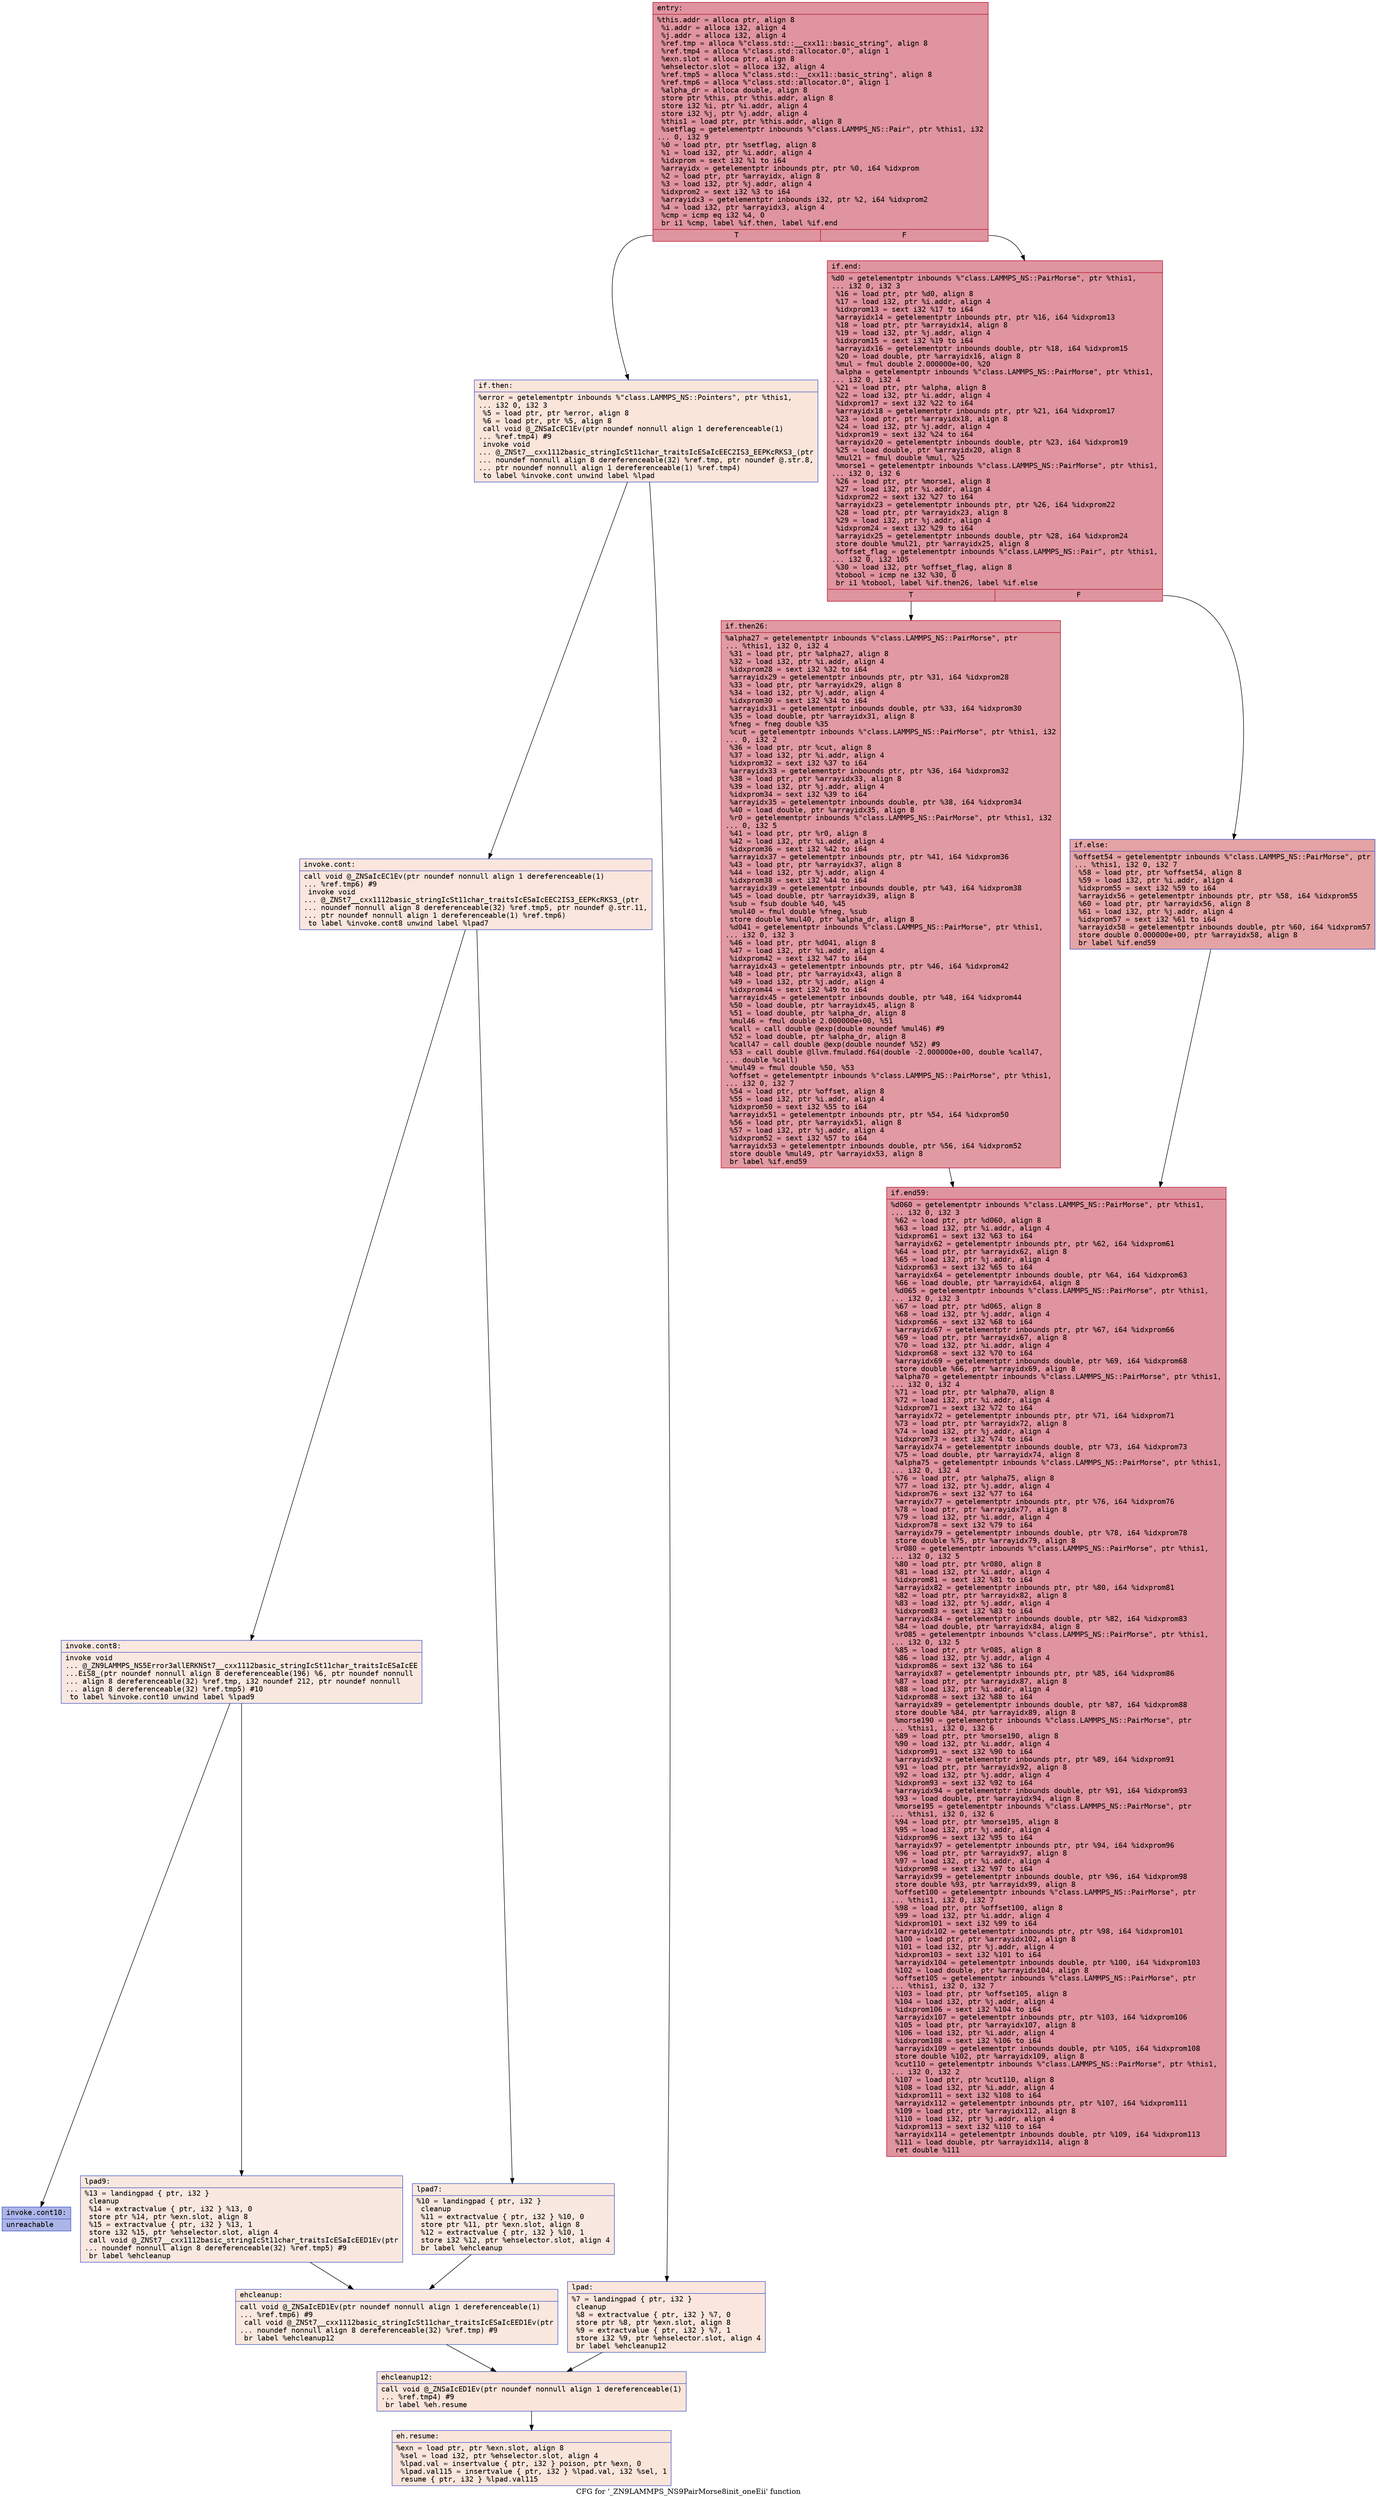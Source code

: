 digraph "CFG for '_ZN9LAMMPS_NS9PairMorse8init_oneEii' function" {
	label="CFG for '_ZN9LAMMPS_NS9PairMorse8init_oneEii' function";

	Node0x562dfdf81590 [shape=record,color="#b70d28ff", style=filled, fillcolor="#b70d2870" fontname="Courier",label="{entry:\l|  %this.addr = alloca ptr, align 8\l  %i.addr = alloca i32, align 4\l  %j.addr = alloca i32, align 4\l  %ref.tmp = alloca %\"class.std::__cxx11::basic_string\", align 8\l  %ref.tmp4 = alloca %\"class.std::allocator.0\", align 1\l  %exn.slot = alloca ptr, align 8\l  %ehselector.slot = alloca i32, align 4\l  %ref.tmp5 = alloca %\"class.std::__cxx11::basic_string\", align 8\l  %ref.tmp6 = alloca %\"class.std::allocator.0\", align 1\l  %alpha_dr = alloca double, align 8\l  store ptr %this, ptr %this.addr, align 8\l  store i32 %i, ptr %i.addr, align 4\l  store i32 %j, ptr %j.addr, align 4\l  %this1 = load ptr, ptr %this.addr, align 8\l  %setflag = getelementptr inbounds %\"class.LAMMPS_NS::Pair\", ptr %this1, i32\l... 0, i32 9\l  %0 = load ptr, ptr %setflag, align 8\l  %1 = load i32, ptr %i.addr, align 4\l  %idxprom = sext i32 %1 to i64\l  %arrayidx = getelementptr inbounds ptr, ptr %0, i64 %idxprom\l  %2 = load ptr, ptr %arrayidx, align 8\l  %3 = load i32, ptr %j.addr, align 4\l  %idxprom2 = sext i32 %3 to i64\l  %arrayidx3 = getelementptr inbounds i32, ptr %2, i64 %idxprom2\l  %4 = load i32, ptr %arrayidx3, align 4\l  %cmp = icmp eq i32 %4, 0\l  br i1 %cmp, label %if.then, label %if.end\l|{<s0>T|<s1>F}}"];
	Node0x562dfdf81590:s0 -> Node0x562dfdf82f30[tooltip="entry -> if.then\nProbability 0.00%" ];
	Node0x562dfdf81590:s1 -> Node0x562dfdf82fa0[tooltip="entry -> if.end\nProbability 100.00%" ];
	Node0x562dfdf82f30 [shape=record,color="#3d50c3ff", style=filled, fillcolor="#f4c5ad70" fontname="Courier",label="{if.then:\l|  %error = getelementptr inbounds %\"class.LAMMPS_NS::Pointers\", ptr %this1,\l... i32 0, i32 3\l  %5 = load ptr, ptr %error, align 8\l  %6 = load ptr, ptr %5, align 8\l  call void @_ZNSaIcEC1Ev(ptr noundef nonnull align 1 dereferenceable(1)\l... %ref.tmp4) #9\l  invoke void\l... @_ZNSt7__cxx1112basic_stringIcSt11char_traitsIcESaIcEEC2IS3_EEPKcRKS3_(ptr\l... noundef nonnull align 8 dereferenceable(32) %ref.tmp, ptr noundef @.str.8,\l... ptr noundef nonnull align 1 dereferenceable(1) %ref.tmp4)\l          to label %invoke.cont unwind label %lpad\l}"];
	Node0x562dfdf82f30 -> Node0x562dfdf83420[tooltip="if.then -> invoke.cont\nProbability 50.00%" ];
	Node0x562dfdf82f30 -> Node0x562dfdf819d0[tooltip="if.then -> lpad\nProbability 50.00%" ];
	Node0x562dfdf83420 [shape=record,color="#3d50c3ff", style=filled, fillcolor="#f3c7b170" fontname="Courier",label="{invoke.cont:\l|  call void @_ZNSaIcEC1Ev(ptr noundef nonnull align 1 dereferenceable(1)\l... %ref.tmp6) #9\l  invoke void\l... @_ZNSt7__cxx1112basic_stringIcSt11char_traitsIcESaIcEEC2IS3_EEPKcRKS3_(ptr\l... noundef nonnull align 8 dereferenceable(32) %ref.tmp5, ptr noundef @.str.11,\l... ptr noundef nonnull align 1 dereferenceable(1) %ref.tmp6)\l          to label %invoke.cont8 unwind label %lpad7\l}"];
	Node0x562dfdf83420 -> Node0x562dfdf83980[tooltip="invoke.cont -> invoke.cont8\nProbability 50.00%" ];
	Node0x562dfdf83420 -> Node0x562dfdf839d0[tooltip="invoke.cont -> lpad7\nProbability 50.00%" ];
	Node0x562dfdf83980 [shape=record,color="#3d50c3ff", style=filled, fillcolor="#f1ccb870" fontname="Courier",label="{invoke.cont8:\l|  invoke void\l... @_ZN9LAMMPS_NS5Error3allERKNSt7__cxx1112basic_stringIcSt11char_traitsIcESaIcEE\l...EiS8_(ptr noundef nonnull align 8 dereferenceable(196) %6, ptr noundef nonnull\l... align 8 dereferenceable(32) %ref.tmp, i32 noundef 212, ptr noundef nonnull\l... align 8 dereferenceable(32) %ref.tmp5) #10\l          to label %invoke.cont10 unwind label %lpad9\l}"];
	Node0x562dfdf83980 -> Node0x562dfdf81ae0[tooltip="invoke.cont8 -> invoke.cont10\nProbability 0.00%" ];
	Node0x562dfdf83980 -> Node0x562dfdf83bf0[tooltip="invoke.cont8 -> lpad9\nProbability 100.00%" ];
	Node0x562dfdf81ae0 [shape=record,color="#3d50c3ff", style=filled, fillcolor="#4358cb70" fontname="Courier",label="{invoke.cont10:\l|  unreachable\l}"];
	Node0x562dfdf819d0 [shape=record,color="#3d50c3ff", style=filled, fillcolor="#f3c7b170" fontname="Courier",label="{lpad:\l|  %7 = landingpad \{ ptr, i32 \}\l          cleanup\l  %8 = extractvalue \{ ptr, i32 \} %7, 0\l  store ptr %8, ptr %exn.slot, align 8\l  %9 = extractvalue \{ ptr, i32 \} %7, 1\l  store i32 %9, ptr %ehselector.slot, align 4\l  br label %ehcleanup12\l}"];
	Node0x562dfdf819d0 -> Node0x562dfdf840f0[tooltip="lpad -> ehcleanup12\nProbability 100.00%" ];
	Node0x562dfdf839d0 [shape=record,color="#3d50c3ff", style=filled, fillcolor="#f1ccb870" fontname="Courier",label="{lpad7:\l|  %10 = landingpad \{ ptr, i32 \}\l          cleanup\l  %11 = extractvalue \{ ptr, i32 \} %10, 0\l  store ptr %11, ptr %exn.slot, align 8\l  %12 = extractvalue \{ ptr, i32 \} %10, 1\l  store i32 %12, ptr %ehselector.slot, align 4\l  br label %ehcleanup\l}"];
	Node0x562dfdf839d0 -> Node0x562dfdf84440[tooltip="lpad7 -> ehcleanup\nProbability 100.00%" ];
	Node0x562dfdf83bf0 [shape=record,color="#3d50c3ff", style=filled, fillcolor="#f1ccb870" fontname="Courier",label="{lpad9:\l|  %13 = landingpad \{ ptr, i32 \}\l          cleanup\l  %14 = extractvalue \{ ptr, i32 \} %13, 0\l  store ptr %14, ptr %exn.slot, align 8\l  %15 = extractvalue \{ ptr, i32 \} %13, 1\l  store i32 %15, ptr %ehselector.slot, align 4\l  call void @_ZNSt7__cxx1112basic_stringIcSt11char_traitsIcESaIcEED1Ev(ptr\l... noundef nonnull align 8 dereferenceable(32) %ref.tmp5) #9\l  br label %ehcleanup\l}"];
	Node0x562dfdf83bf0 -> Node0x562dfdf84440[tooltip="lpad9 -> ehcleanup\nProbability 100.00%" ];
	Node0x562dfdf84440 [shape=record,color="#3d50c3ff", style=filled, fillcolor="#f2cab570" fontname="Courier",label="{ehcleanup:\l|  call void @_ZNSaIcED1Ev(ptr noundef nonnull align 1 dereferenceable(1)\l... %ref.tmp6) #9\l  call void @_ZNSt7__cxx1112basic_stringIcSt11char_traitsIcESaIcEED1Ev(ptr\l... noundef nonnull align 8 dereferenceable(32) %ref.tmp) #9\l  br label %ehcleanup12\l}"];
	Node0x562dfdf84440 -> Node0x562dfdf840f0[tooltip="ehcleanup -> ehcleanup12\nProbability 100.00%" ];
	Node0x562dfdf840f0 [shape=record,color="#3d50c3ff", style=filled, fillcolor="#f4c5ad70" fontname="Courier",label="{ehcleanup12:\l|  call void @_ZNSaIcED1Ev(ptr noundef nonnull align 1 dereferenceable(1)\l... %ref.tmp4) #9\l  br label %eh.resume\l}"];
	Node0x562dfdf840f0 -> Node0x562dfdf84cf0[tooltip="ehcleanup12 -> eh.resume\nProbability 100.00%" ];
	Node0x562dfdf82fa0 [shape=record,color="#b70d28ff", style=filled, fillcolor="#b70d2870" fontname="Courier",label="{if.end:\l|  %d0 = getelementptr inbounds %\"class.LAMMPS_NS::PairMorse\", ptr %this1,\l... i32 0, i32 3\l  %16 = load ptr, ptr %d0, align 8\l  %17 = load i32, ptr %i.addr, align 4\l  %idxprom13 = sext i32 %17 to i64\l  %arrayidx14 = getelementptr inbounds ptr, ptr %16, i64 %idxprom13\l  %18 = load ptr, ptr %arrayidx14, align 8\l  %19 = load i32, ptr %j.addr, align 4\l  %idxprom15 = sext i32 %19 to i64\l  %arrayidx16 = getelementptr inbounds double, ptr %18, i64 %idxprom15\l  %20 = load double, ptr %arrayidx16, align 8\l  %mul = fmul double 2.000000e+00, %20\l  %alpha = getelementptr inbounds %\"class.LAMMPS_NS::PairMorse\", ptr %this1,\l... i32 0, i32 4\l  %21 = load ptr, ptr %alpha, align 8\l  %22 = load i32, ptr %i.addr, align 4\l  %idxprom17 = sext i32 %22 to i64\l  %arrayidx18 = getelementptr inbounds ptr, ptr %21, i64 %idxprom17\l  %23 = load ptr, ptr %arrayidx18, align 8\l  %24 = load i32, ptr %j.addr, align 4\l  %idxprom19 = sext i32 %24 to i64\l  %arrayidx20 = getelementptr inbounds double, ptr %23, i64 %idxprom19\l  %25 = load double, ptr %arrayidx20, align 8\l  %mul21 = fmul double %mul, %25\l  %morse1 = getelementptr inbounds %\"class.LAMMPS_NS::PairMorse\", ptr %this1,\l... i32 0, i32 6\l  %26 = load ptr, ptr %morse1, align 8\l  %27 = load i32, ptr %i.addr, align 4\l  %idxprom22 = sext i32 %27 to i64\l  %arrayidx23 = getelementptr inbounds ptr, ptr %26, i64 %idxprom22\l  %28 = load ptr, ptr %arrayidx23, align 8\l  %29 = load i32, ptr %j.addr, align 4\l  %idxprom24 = sext i32 %29 to i64\l  %arrayidx25 = getelementptr inbounds double, ptr %28, i64 %idxprom24\l  store double %mul21, ptr %arrayidx25, align 8\l  %offset_flag = getelementptr inbounds %\"class.LAMMPS_NS::Pair\", ptr %this1,\l... i32 0, i32 105\l  %30 = load i32, ptr %offset_flag, align 8\l  %tobool = icmp ne i32 %30, 0\l  br i1 %tobool, label %if.then26, label %if.else\l|{<s0>T|<s1>F}}"];
	Node0x562dfdf82fa0:s0 -> Node0x562dfdf5d210[tooltip="if.end -> if.then26\nProbability 62.50%" ];
	Node0x562dfdf82fa0:s1 -> Node0x562dfdf5d290[tooltip="if.end -> if.else\nProbability 37.50%" ];
	Node0x562dfdf5d210 [shape=record,color="#b70d28ff", style=filled, fillcolor="#bb1b2c70" fontname="Courier",label="{if.then26:\l|  %alpha27 = getelementptr inbounds %\"class.LAMMPS_NS::PairMorse\", ptr\l... %this1, i32 0, i32 4\l  %31 = load ptr, ptr %alpha27, align 8\l  %32 = load i32, ptr %i.addr, align 4\l  %idxprom28 = sext i32 %32 to i64\l  %arrayidx29 = getelementptr inbounds ptr, ptr %31, i64 %idxprom28\l  %33 = load ptr, ptr %arrayidx29, align 8\l  %34 = load i32, ptr %j.addr, align 4\l  %idxprom30 = sext i32 %34 to i64\l  %arrayidx31 = getelementptr inbounds double, ptr %33, i64 %idxprom30\l  %35 = load double, ptr %arrayidx31, align 8\l  %fneg = fneg double %35\l  %cut = getelementptr inbounds %\"class.LAMMPS_NS::PairMorse\", ptr %this1, i32\l... 0, i32 2\l  %36 = load ptr, ptr %cut, align 8\l  %37 = load i32, ptr %i.addr, align 4\l  %idxprom32 = sext i32 %37 to i64\l  %arrayidx33 = getelementptr inbounds ptr, ptr %36, i64 %idxprom32\l  %38 = load ptr, ptr %arrayidx33, align 8\l  %39 = load i32, ptr %j.addr, align 4\l  %idxprom34 = sext i32 %39 to i64\l  %arrayidx35 = getelementptr inbounds double, ptr %38, i64 %idxprom34\l  %40 = load double, ptr %arrayidx35, align 8\l  %r0 = getelementptr inbounds %\"class.LAMMPS_NS::PairMorse\", ptr %this1, i32\l... 0, i32 5\l  %41 = load ptr, ptr %r0, align 8\l  %42 = load i32, ptr %i.addr, align 4\l  %idxprom36 = sext i32 %42 to i64\l  %arrayidx37 = getelementptr inbounds ptr, ptr %41, i64 %idxprom36\l  %43 = load ptr, ptr %arrayidx37, align 8\l  %44 = load i32, ptr %j.addr, align 4\l  %idxprom38 = sext i32 %44 to i64\l  %arrayidx39 = getelementptr inbounds double, ptr %43, i64 %idxprom38\l  %45 = load double, ptr %arrayidx39, align 8\l  %sub = fsub double %40, %45\l  %mul40 = fmul double %fneg, %sub\l  store double %mul40, ptr %alpha_dr, align 8\l  %d041 = getelementptr inbounds %\"class.LAMMPS_NS::PairMorse\", ptr %this1,\l... i32 0, i32 3\l  %46 = load ptr, ptr %d041, align 8\l  %47 = load i32, ptr %i.addr, align 4\l  %idxprom42 = sext i32 %47 to i64\l  %arrayidx43 = getelementptr inbounds ptr, ptr %46, i64 %idxprom42\l  %48 = load ptr, ptr %arrayidx43, align 8\l  %49 = load i32, ptr %j.addr, align 4\l  %idxprom44 = sext i32 %49 to i64\l  %arrayidx45 = getelementptr inbounds double, ptr %48, i64 %idxprom44\l  %50 = load double, ptr %arrayidx45, align 8\l  %51 = load double, ptr %alpha_dr, align 8\l  %mul46 = fmul double 2.000000e+00, %51\l  %call = call double @exp(double noundef %mul46) #9\l  %52 = load double, ptr %alpha_dr, align 8\l  %call47 = call double @exp(double noundef %52) #9\l  %53 = call double @llvm.fmuladd.f64(double -2.000000e+00, double %call47,\l... double %call)\l  %mul49 = fmul double %50, %53\l  %offset = getelementptr inbounds %\"class.LAMMPS_NS::PairMorse\", ptr %this1,\l... i32 0, i32 7\l  %54 = load ptr, ptr %offset, align 8\l  %55 = load i32, ptr %i.addr, align 4\l  %idxprom50 = sext i32 %55 to i64\l  %arrayidx51 = getelementptr inbounds ptr, ptr %54, i64 %idxprom50\l  %56 = load ptr, ptr %arrayidx51, align 8\l  %57 = load i32, ptr %j.addr, align 4\l  %idxprom52 = sext i32 %57 to i64\l  %arrayidx53 = getelementptr inbounds double, ptr %56, i64 %idxprom52\l  store double %mul49, ptr %arrayidx53, align 8\l  br label %if.end59\l}"];
	Node0x562dfdf5d210 -> Node0x562dfdf60300[tooltip="if.then26 -> if.end59\nProbability 100.00%" ];
	Node0x562dfdf5d290 [shape=record,color="#3d50c3ff", style=filled, fillcolor="#c32e3170" fontname="Courier",label="{if.else:\l|  %offset54 = getelementptr inbounds %\"class.LAMMPS_NS::PairMorse\", ptr\l... %this1, i32 0, i32 7\l  %58 = load ptr, ptr %offset54, align 8\l  %59 = load i32, ptr %i.addr, align 4\l  %idxprom55 = sext i32 %59 to i64\l  %arrayidx56 = getelementptr inbounds ptr, ptr %58, i64 %idxprom55\l  %60 = load ptr, ptr %arrayidx56, align 8\l  %61 = load i32, ptr %j.addr, align 4\l  %idxprom57 = sext i32 %61 to i64\l  %arrayidx58 = getelementptr inbounds double, ptr %60, i64 %idxprom57\l  store double 0.000000e+00, ptr %arrayidx58, align 8\l  br label %if.end59\l}"];
	Node0x562dfdf5d290 -> Node0x562dfdf60300[tooltip="if.else -> if.end59\nProbability 100.00%" ];
	Node0x562dfdf60300 [shape=record,color="#b70d28ff", style=filled, fillcolor="#b70d2870" fontname="Courier",label="{if.end59:\l|  %d060 = getelementptr inbounds %\"class.LAMMPS_NS::PairMorse\", ptr %this1,\l... i32 0, i32 3\l  %62 = load ptr, ptr %d060, align 8\l  %63 = load i32, ptr %i.addr, align 4\l  %idxprom61 = sext i32 %63 to i64\l  %arrayidx62 = getelementptr inbounds ptr, ptr %62, i64 %idxprom61\l  %64 = load ptr, ptr %arrayidx62, align 8\l  %65 = load i32, ptr %j.addr, align 4\l  %idxprom63 = sext i32 %65 to i64\l  %arrayidx64 = getelementptr inbounds double, ptr %64, i64 %idxprom63\l  %66 = load double, ptr %arrayidx64, align 8\l  %d065 = getelementptr inbounds %\"class.LAMMPS_NS::PairMorse\", ptr %this1,\l... i32 0, i32 3\l  %67 = load ptr, ptr %d065, align 8\l  %68 = load i32, ptr %j.addr, align 4\l  %idxprom66 = sext i32 %68 to i64\l  %arrayidx67 = getelementptr inbounds ptr, ptr %67, i64 %idxprom66\l  %69 = load ptr, ptr %arrayidx67, align 8\l  %70 = load i32, ptr %i.addr, align 4\l  %idxprom68 = sext i32 %70 to i64\l  %arrayidx69 = getelementptr inbounds double, ptr %69, i64 %idxprom68\l  store double %66, ptr %arrayidx69, align 8\l  %alpha70 = getelementptr inbounds %\"class.LAMMPS_NS::PairMorse\", ptr %this1,\l... i32 0, i32 4\l  %71 = load ptr, ptr %alpha70, align 8\l  %72 = load i32, ptr %i.addr, align 4\l  %idxprom71 = sext i32 %72 to i64\l  %arrayidx72 = getelementptr inbounds ptr, ptr %71, i64 %idxprom71\l  %73 = load ptr, ptr %arrayidx72, align 8\l  %74 = load i32, ptr %j.addr, align 4\l  %idxprom73 = sext i32 %74 to i64\l  %arrayidx74 = getelementptr inbounds double, ptr %73, i64 %idxprom73\l  %75 = load double, ptr %arrayidx74, align 8\l  %alpha75 = getelementptr inbounds %\"class.LAMMPS_NS::PairMorse\", ptr %this1,\l... i32 0, i32 4\l  %76 = load ptr, ptr %alpha75, align 8\l  %77 = load i32, ptr %j.addr, align 4\l  %idxprom76 = sext i32 %77 to i64\l  %arrayidx77 = getelementptr inbounds ptr, ptr %76, i64 %idxprom76\l  %78 = load ptr, ptr %arrayidx77, align 8\l  %79 = load i32, ptr %i.addr, align 4\l  %idxprom78 = sext i32 %79 to i64\l  %arrayidx79 = getelementptr inbounds double, ptr %78, i64 %idxprom78\l  store double %75, ptr %arrayidx79, align 8\l  %r080 = getelementptr inbounds %\"class.LAMMPS_NS::PairMorse\", ptr %this1,\l... i32 0, i32 5\l  %80 = load ptr, ptr %r080, align 8\l  %81 = load i32, ptr %i.addr, align 4\l  %idxprom81 = sext i32 %81 to i64\l  %arrayidx82 = getelementptr inbounds ptr, ptr %80, i64 %idxprom81\l  %82 = load ptr, ptr %arrayidx82, align 8\l  %83 = load i32, ptr %j.addr, align 4\l  %idxprom83 = sext i32 %83 to i64\l  %arrayidx84 = getelementptr inbounds double, ptr %82, i64 %idxprom83\l  %84 = load double, ptr %arrayidx84, align 8\l  %r085 = getelementptr inbounds %\"class.LAMMPS_NS::PairMorse\", ptr %this1,\l... i32 0, i32 5\l  %85 = load ptr, ptr %r085, align 8\l  %86 = load i32, ptr %j.addr, align 4\l  %idxprom86 = sext i32 %86 to i64\l  %arrayidx87 = getelementptr inbounds ptr, ptr %85, i64 %idxprom86\l  %87 = load ptr, ptr %arrayidx87, align 8\l  %88 = load i32, ptr %i.addr, align 4\l  %idxprom88 = sext i32 %88 to i64\l  %arrayidx89 = getelementptr inbounds double, ptr %87, i64 %idxprom88\l  store double %84, ptr %arrayidx89, align 8\l  %morse190 = getelementptr inbounds %\"class.LAMMPS_NS::PairMorse\", ptr\l... %this1, i32 0, i32 6\l  %89 = load ptr, ptr %morse190, align 8\l  %90 = load i32, ptr %i.addr, align 4\l  %idxprom91 = sext i32 %90 to i64\l  %arrayidx92 = getelementptr inbounds ptr, ptr %89, i64 %idxprom91\l  %91 = load ptr, ptr %arrayidx92, align 8\l  %92 = load i32, ptr %j.addr, align 4\l  %idxprom93 = sext i32 %92 to i64\l  %arrayidx94 = getelementptr inbounds double, ptr %91, i64 %idxprom93\l  %93 = load double, ptr %arrayidx94, align 8\l  %morse195 = getelementptr inbounds %\"class.LAMMPS_NS::PairMorse\", ptr\l... %this1, i32 0, i32 6\l  %94 = load ptr, ptr %morse195, align 8\l  %95 = load i32, ptr %j.addr, align 4\l  %idxprom96 = sext i32 %95 to i64\l  %arrayidx97 = getelementptr inbounds ptr, ptr %94, i64 %idxprom96\l  %96 = load ptr, ptr %arrayidx97, align 8\l  %97 = load i32, ptr %i.addr, align 4\l  %idxprom98 = sext i32 %97 to i64\l  %arrayidx99 = getelementptr inbounds double, ptr %96, i64 %idxprom98\l  store double %93, ptr %arrayidx99, align 8\l  %offset100 = getelementptr inbounds %\"class.LAMMPS_NS::PairMorse\", ptr\l... %this1, i32 0, i32 7\l  %98 = load ptr, ptr %offset100, align 8\l  %99 = load i32, ptr %i.addr, align 4\l  %idxprom101 = sext i32 %99 to i64\l  %arrayidx102 = getelementptr inbounds ptr, ptr %98, i64 %idxprom101\l  %100 = load ptr, ptr %arrayidx102, align 8\l  %101 = load i32, ptr %j.addr, align 4\l  %idxprom103 = sext i32 %101 to i64\l  %arrayidx104 = getelementptr inbounds double, ptr %100, i64 %idxprom103\l  %102 = load double, ptr %arrayidx104, align 8\l  %offset105 = getelementptr inbounds %\"class.LAMMPS_NS::PairMorse\", ptr\l... %this1, i32 0, i32 7\l  %103 = load ptr, ptr %offset105, align 8\l  %104 = load i32, ptr %j.addr, align 4\l  %idxprom106 = sext i32 %104 to i64\l  %arrayidx107 = getelementptr inbounds ptr, ptr %103, i64 %idxprom106\l  %105 = load ptr, ptr %arrayidx107, align 8\l  %106 = load i32, ptr %i.addr, align 4\l  %idxprom108 = sext i32 %106 to i64\l  %arrayidx109 = getelementptr inbounds double, ptr %105, i64 %idxprom108\l  store double %102, ptr %arrayidx109, align 8\l  %cut110 = getelementptr inbounds %\"class.LAMMPS_NS::PairMorse\", ptr %this1,\l... i32 0, i32 2\l  %107 = load ptr, ptr %cut110, align 8\l  %108 = load i32, ptr %i.addr, align 4\l  %idxprom111 = sext i32 %108 to i64\l  %arrayidx112 = getelementptr inbounds ptr, ptr %107, i64 %idxprom111\l  %109 = load ptr, ptr %arrayidx112, align 8\l  %110 = load i32, ptr %j.addr, align 4\l  %idxprom113 = sext i32 %110 to i64\l  %arrayidx114 = getelementptr inbounds double, ptr %109, i64 %idxprom113\l  %111 = load double, ptr %arrayidx114, align 8\l  ret double %111\l}"];
	Node0x562dfdf84cf0 [shape=record,color="#3d50c3ff", style=filled, fillcolor="#f4c5ad70" fontname="Courier",label="{eh.resume:\l|  %exn = load ptr, ptr %exn.slot, align 8\l  %sel = load i32, ptr %ehselector.slot, align 4\l  %lpad.val = insertvalue \{ ptr, i32 \} poison, ptr %exn, 0\l  %lpad.val115 = insertvalue \{ ptr, i32 \} %lpad.val, i32 %sel, 1\l  resume \{ ptr, i32 \} %lpad.val115\l}"];
}
